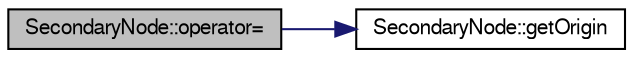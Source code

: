 digraph "SecondaryNode::operator="
{
  edge [fontname="FreeSans",fontsize="10",labelfontname="FreeSans",labelfontsize="10"];
  node [fontname="FreeSans",fontsize="10",shape=record];
  rankdir="LR";
  Node1 [label="SecondaryNode::operator=",height=0.2,width=0.4,color="black", fillcolor="grey75", style="filled", fontcolor="black"];
  Node1 -> Node2 [color="midnightblue",fontsize="10",style="solid",fontname="FreeSans"];
  Node2 [label="SecondaryNode::getOrigin",height=0.2,width=0.4,color="black", fillcolor="white", style="filled",URL="$class_secondary_node.html#a5b406b91ef82a11b64bf19aeb10d7484",tooltip="getOrigin returns the origin vector of node (minimum point in Node) "];
}
